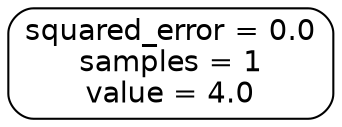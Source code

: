 digraph Tree {
node [shape=box, style="filled, rounded", color="black", fontname="helvetica"] ;
edge [fontname="helvetica"] ;
0 [label=<squared_error = 0.0<br/>samples = 1<br/>value = 4.0>, fillcolor="#ffffff"] ;
}